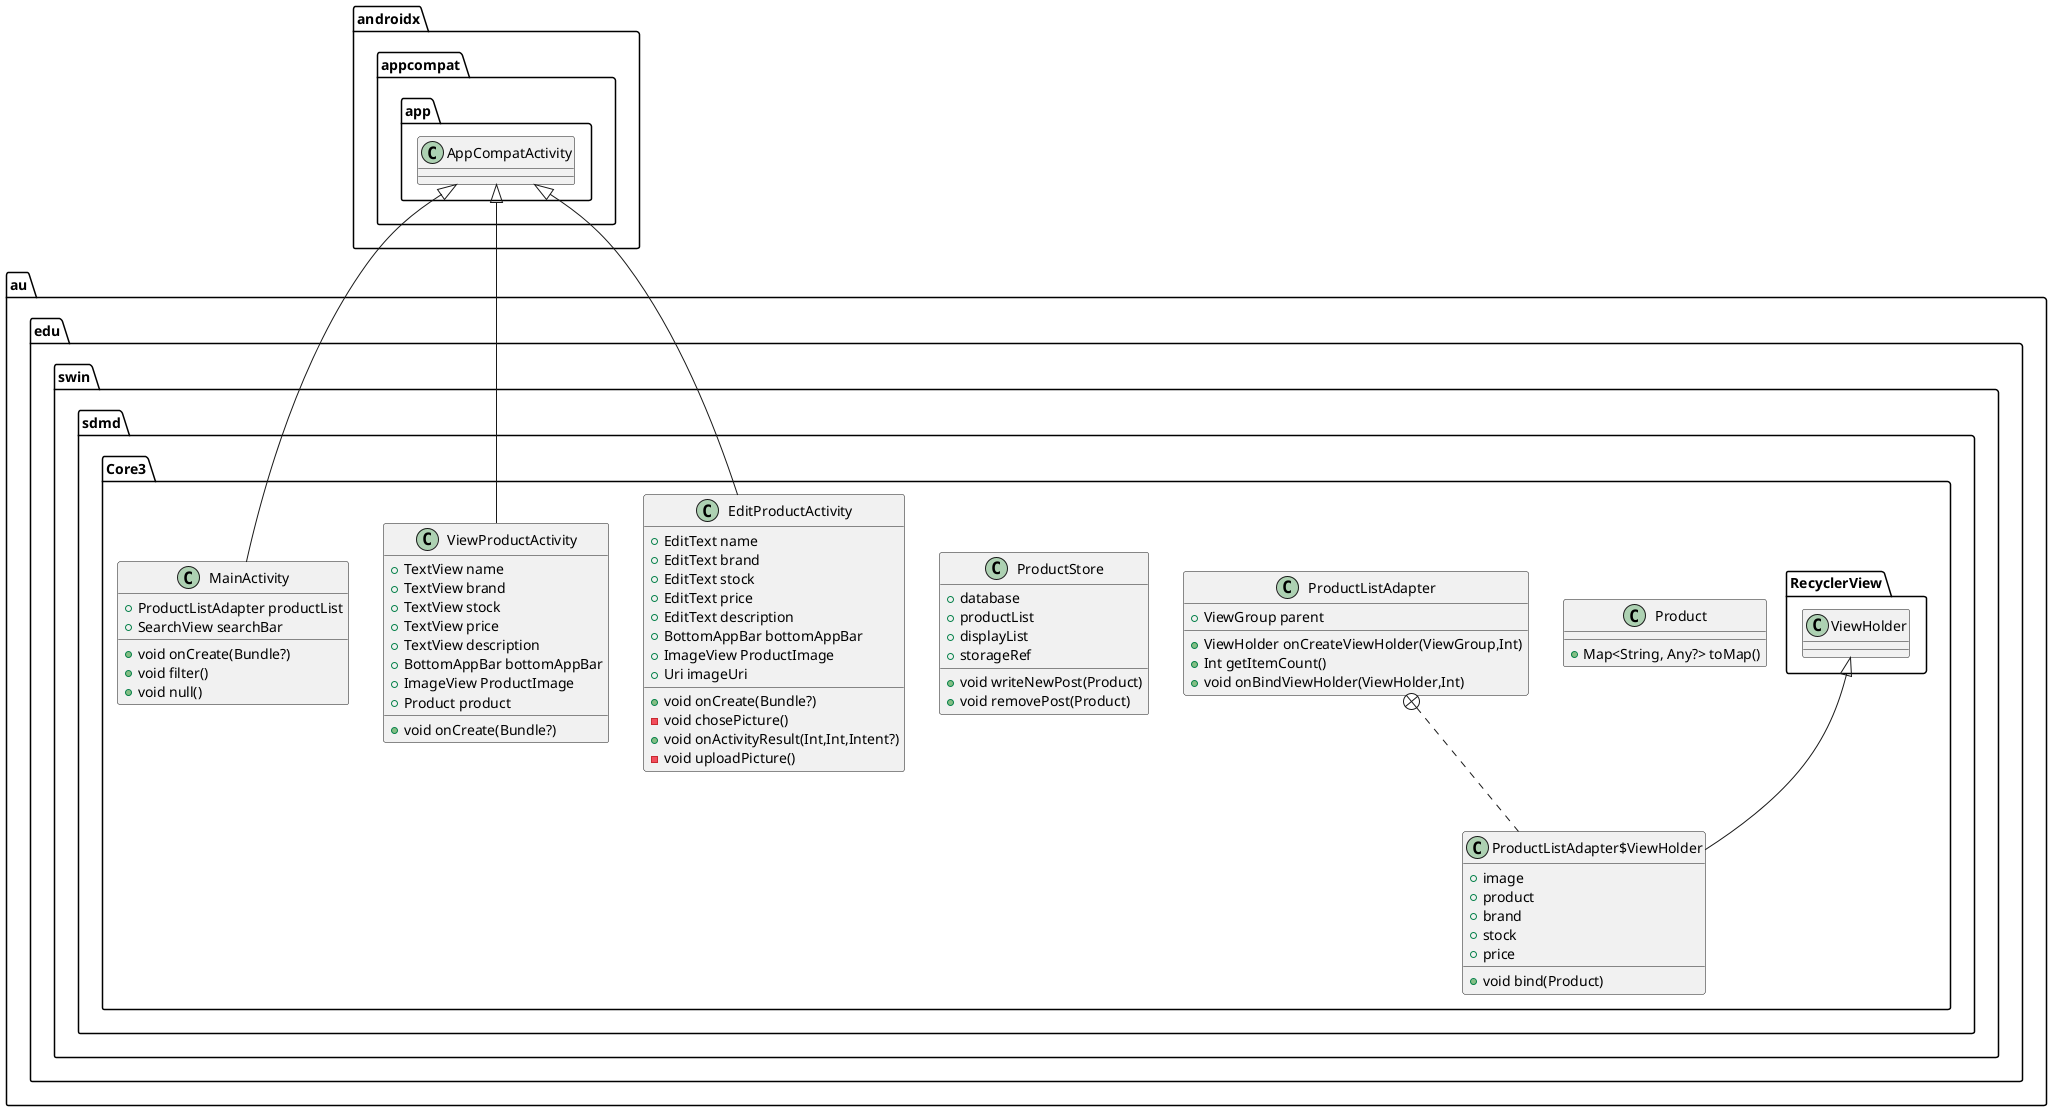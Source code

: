 @startuml
class au.edu.swin.sdmd.Core3.Product {
+ Map<String, Any?> toMap()
}
class au.edu.swin.sdmd.Core3.ProductListAdapter$ViewHolder {
+  image
+  product
+  brand
+  stock
+  price
+ void bind(Product)
}
class au.edu.swin.sdmd.Core3.ProductListAdapter {
+ ViewGroup parent
+ ViewHolder onCreateViewHolder(ViewGroup,Int)
+ Int getItemCount()
+ void onBindViewHolder(ViewHolder,Int)
}
class au.edu.swin.sdmd.Core3.ProductStore {
+  database
+  productList
+  displayList
+  storageRef
+ void writeNewPost(Product)
+ void removePost(Product)
}
class au.edu.swin.sdmd.Core3.EditProductActivity {
+ EditText name
+ EditText brand
+ EditText stock
+ EditText price
+ EditText description
+ BottomAppBar bottomAppBar
+ ImageView ProductImage
+ Uri imageUri
+ void onCreate(Bundle?)
- void chosePicture()
+ void onActivityResult(Int,Int,Intent?)
- void uploadPicture()
}
class au.edu.swin.sdmd.Core3.ViewProductActivity {
+ TextView name
+ TextView brand
+ TextView stock
+ TextView price
+ TextView description
+ BottomAppBar bottomAppBar
+ ImageView ProductImage
+ Product product
+ void onCreate(Bundle?)
}
class au.edu.swin.sdmd.Core3.MainActivity {
+ ProductListAdapter productList
+ SearchView searchBar
+ void onCreate(Bundle?)
+ void filter()
+ void null()
}


au.edu.swin.sdmd.Core3.ProductListAdapter +.. au.edu.swin.sdmd.Core3.ProductListAdapter$ViewHolder
au.edu.swin.sdmd.Core3.RecyclerView.ViewHolder <|-- au.edu.swin.sdmd.Core3.ProductListAdapter$ViewHolder
androidx.appcompat.app.AppCompatActivity <|-- au.edu.swin.sdmd.Core3.EditProductActivity
androidx.appcompat.app.AppCompatActivity <|-- au.edu.swin.sdmd.Core3.ViewProductActivity
androidx.appcompat.app.AppCompatActivity <|-- au.edu.swin.sdmd.Core3.MainActivity
@enduml